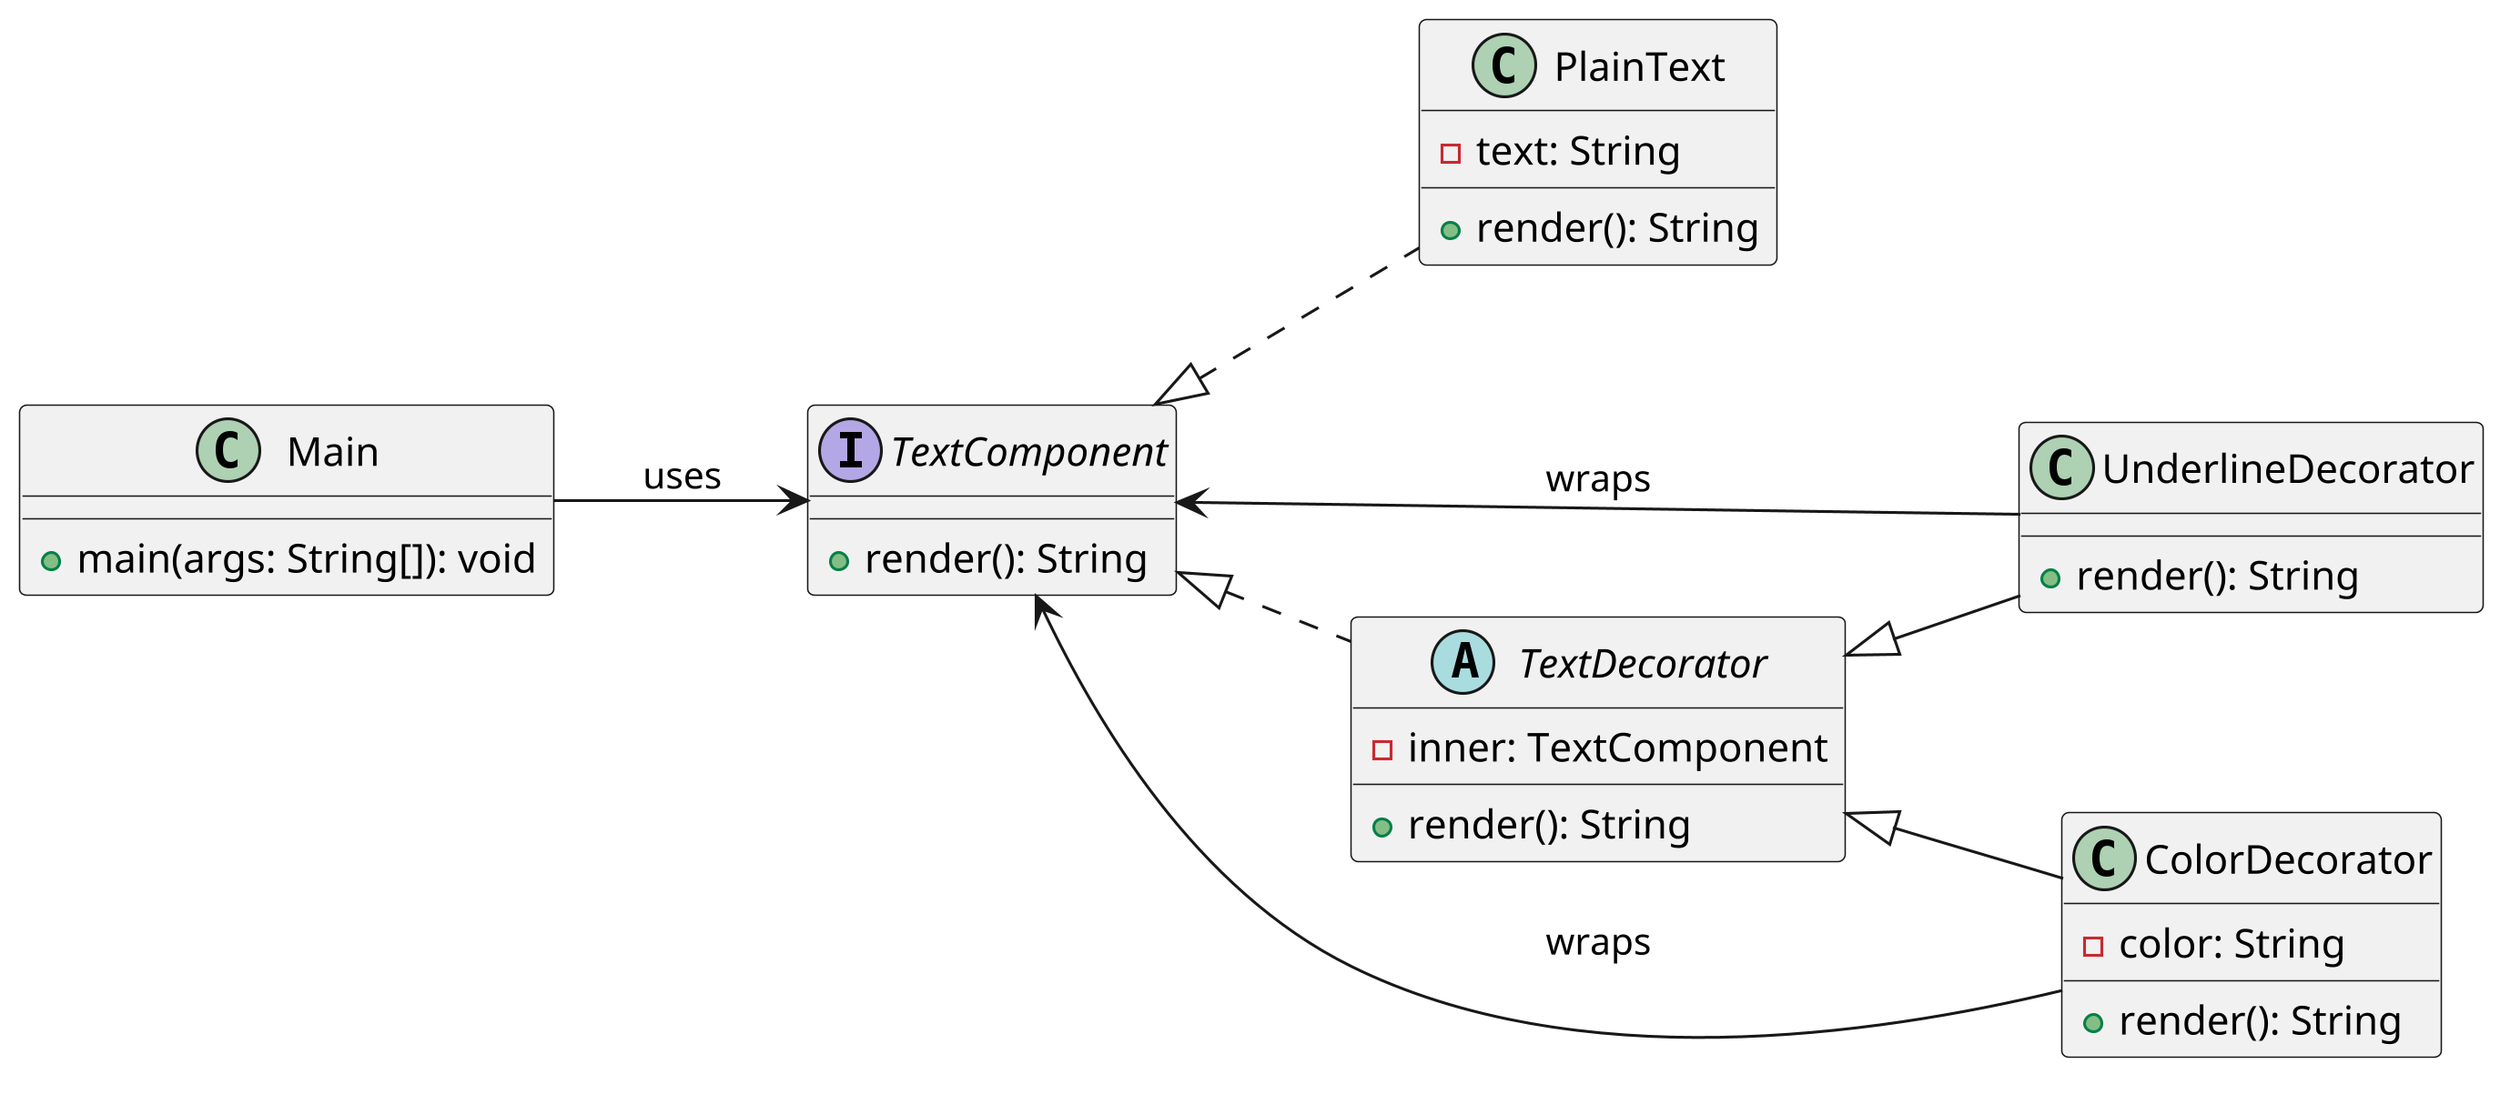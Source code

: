 @startuml DecoratorPattern
left to right direction
skinparam dpi 300
 
interface TextComponent {
    + render(): String
}

class PlainText implements TextComponent {
    - text: String
    + render(): String
}

abstract class TextDecorator implements TextComponent {
    - inner: TextComponent
    + render(): String
}

class UnderlineDecorator extends TextDecorator {
    + render(): String
}

class ColorDecorator extends TextDecorator {
    - color: String
    + render(): String
}

class Main {
    + main(args: String[]): void
}


UnderlineDecorator --> TextComponent : wraps
ColorDecorator --> TextComponent : wraps
Main --> TextComponent : uses

@enduml
